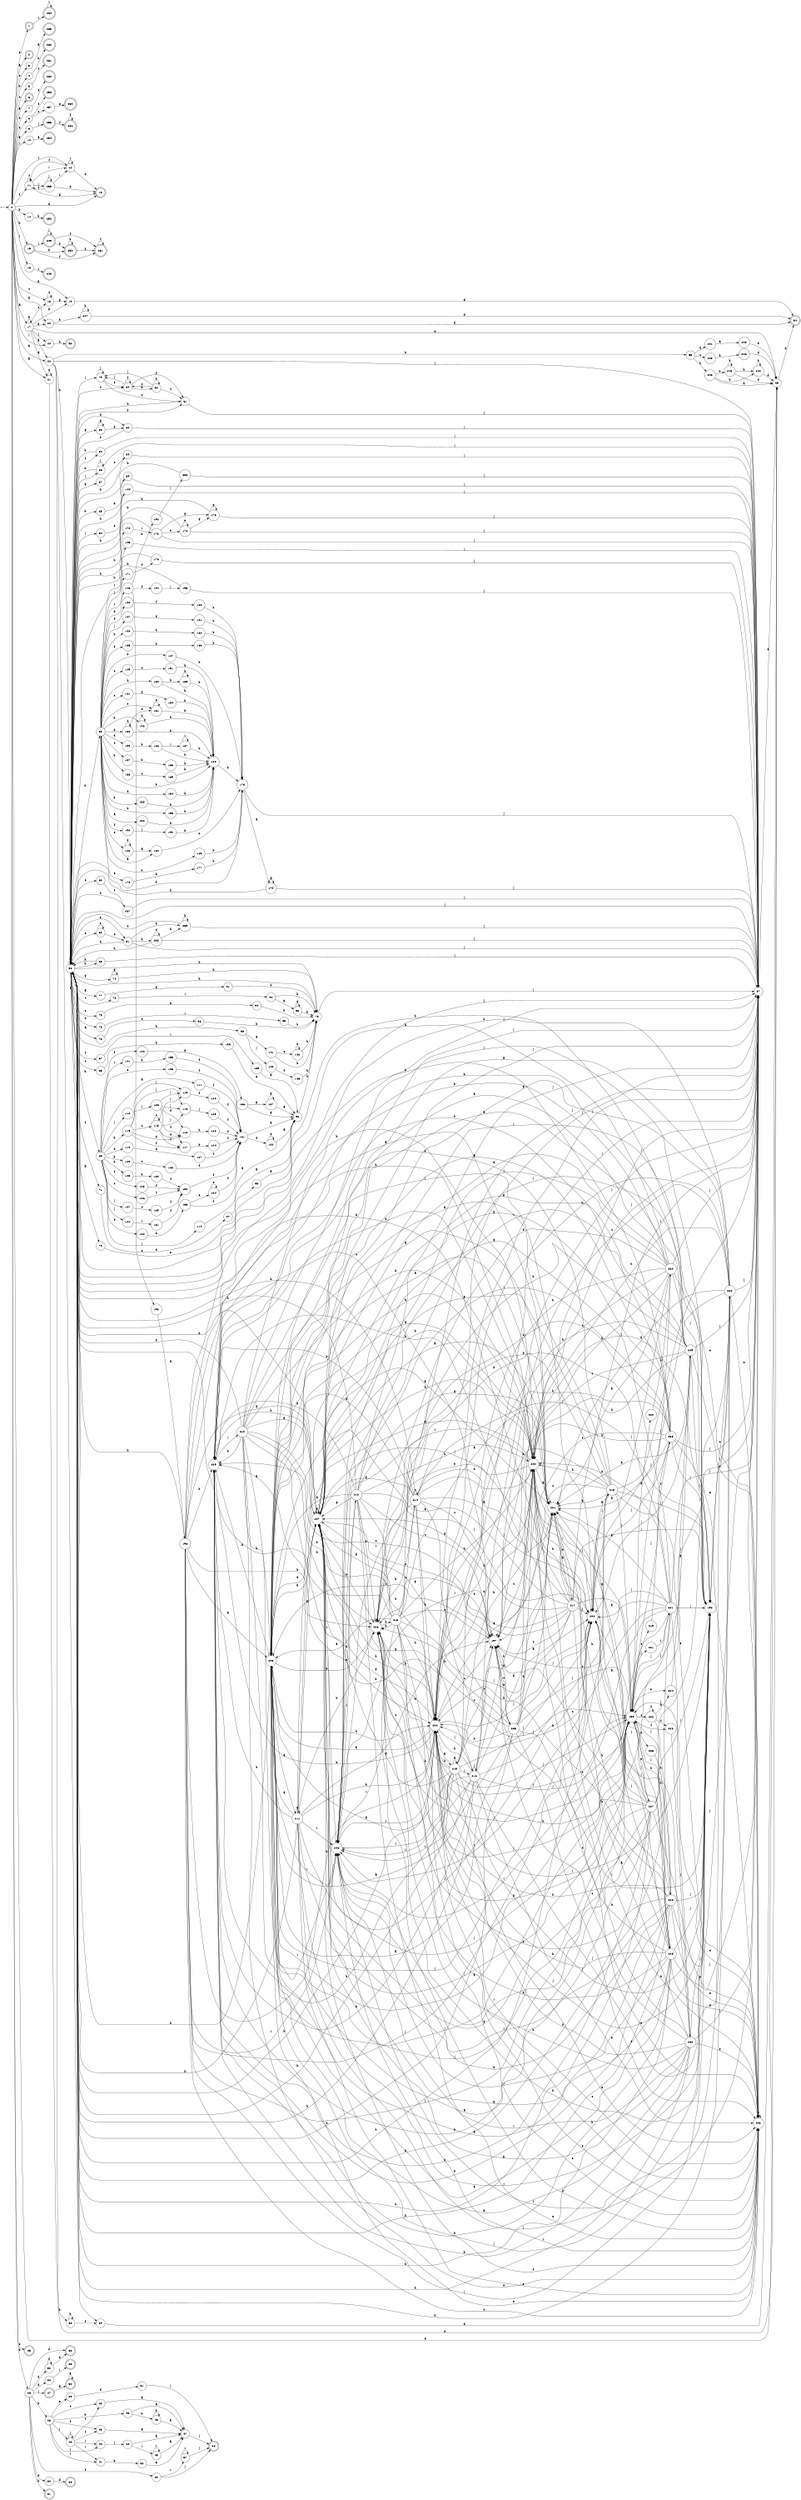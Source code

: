 digraph finite_state_machine {
rankdir=LR;
size="20,20";
node [shape = point]; "dummy0"
node [shape = circle]; "0";
"dummy0" -> "0";
node [shape = doublecircle]; "1";node [shape = doublecircle]; "2";node [shape = circle]; "3";
node [shape = circle]; "4";
node [shape = circle]; "5";
node [shape = doublecircle]; "6";node [shape = circle]; "7";
node [shape = circle]; "8";
node [shape = circle]; "9";
node [shape = circle]; "10";
node [shape = circle]; "11";
node [shape = circle]; "12";
node [shape = doublecircle]; "13";node [shape = circle]; "14";
node [shape = doublecircle]; "15";node [shape = circle]; "16";
node [shape = circle]; "17";
node [shape = circle]; "18";
node [shape = circle]; "19";
node [shape = circle]; "20";
node [shape = circle]; "21";
node [shape = circle]; "22";
node [shape = circle]; "23";
node [shape = circle]; "24";
node [shape = doublecircle]; "25";node [shape = circle]; "26";
node [shape = doublecircle]; "27";node [shape = circle]; "28";
node [shape = circle]; "29";
node [shape = circle]; "30";
node [shape = doublecircle]; "31";node [shape = circle]; "32";
node [shape = doublecircle]; "33";node [shape = circle]; "34";
node [shape = doublecircle]; "35";node [shape = doublecircle]; "36";node [shape = circle]; "37";
node [shape = doublecircle]; "38";node [shape = circle]; "39";
node [shape = circle]; "40";
node [shape = circle]; "41";
node [shape = circle]; "42";
node [shape = circle]; "43";
node [shape = circle]; "44";
node [shape = circle]; "45";
node [shape = circle]; "46";
node [shape = circle]; "47";
node [shape = circle]; "48";
node [shape = circle]; "49";
node [shape = circle]; "50";
node [shape = circle]; "51";
node [shape = doublecircle]; "52";node [shape = doublecircle]; "53";node [shape = doublecircle]; "54";node [shape = circle]; "55";
node [shape = circle]; "56";
node [shape = circle]; "57";
node [shape = circle]; "58";
node [shape = circle]; "59";
node [shape = circle]; "60";
node [shape = circle]; "61";
node [shape = circle]; "62";
node [shape = circle]; "63";
node [shape = circle]; "64";
node [shape = circle]; "65";
node [shape = circle]; "66";
node [shape = circle]; "67";
node [shape = circle]; "68";
node [shape = circle]; "69";
node [shape = circle]; "70";
node [shape = circle]; "71";
node [shape = circle]; "72";
node [shape = circle]; "73";
node [shape = circle]; "74";
node [shape = circle]; "75";
node [shape = circle]; "76";
node [shape = circle]; "77";
node [shape = circle]; "78";
node [shape = circle]; "79";
node [shape = circle]; "80";
node [shape = circle]; "81";
node [shape = circle]; "82";
node [shape = circle]; "83";
node [shape = circle]; "84";
node [shape = circle]; "85";
node [shape = circle]; "86";
node [shape = circle]; "87";
node [shape = circle]; "88";
node [shape = circle]; "89";
node [shape = circle]; "90";
node [shape = circle]; "91";
node [shape = circle]; "92";
node [shape = circle]; "93";
node [shape = circle]; "94";
node [shape = circle]; "95";
node [shape = circle]; "96";
node [shape = circle]; "97";
node [shape = circle]; "98";
node [shape = circle]; "99";
node [shape = circle]; "100";
node [shape = circle]; "101";
node [shape = circle]; "102";
node [shape = circle]; "103";
node [shape = circle]; "104";
node [shape = circle]; "105";
node [shape = circle]; "106";
node [shape = circle]; "107";
node [shape = circle]; "108";
node [shape = circle]; "109";
node [shape = circle]; "110";
node [shape = circle]; "111";
node [shape = circle]; "112";
node [shape = circle]; "113";
node [shape = circle]; "114";
node [shape = circle]; "115";
node [shape = circle]; "116";
node [shape = circle]; "117";
node [shape = circle]; "118";
node [shape = circle]; "119";
node [shape = circle]; "120";
node [shape = circle]; "121";
node [shape = circle]; "122";
node [shape = circle]; "123";
node [shape = circle]; "124";
node [shape = circle]; "125";
node [shape = circle]; "126";
node [shape = circle]; "127";
node [shape = circle]; "128";
node [shape = circle]; "129";
node [shape = circle]; "130";
node [shape = circle]; "131";
node [shape = circle]; "132";
node [shape = circle]; "133";
node [shape = circle]; "134";
node [shape = circle]; "135";
node [shape = circle]; "136";
node [shape = circle]; "137";
node [shape = circle]; "138";
node [shape = circle]; "139";
node [shape = circle]; "140";
node [shape = circle]; "141";
node [shape = circle]; "142";
node [shape = circle]; "143";
node [shape = circle]; "144";
node [shape = circle]; "145";
node [shape = circle]; "146";
node [shape = circle]; "147";
node [shape = circle]; "148";
node [shape = circle]; "149";
node [shape = circle]; "150";
node [shape = circle]; "151";
node [shape = circle]; "152";
node [shape = circle]; "153";
node [shape = circle]; "154";
node [shape = circle]; "155";
node [shape = circle]; "156";
node [shape = circle]; "157";
node [shape = circle]; "158";
node [shape = circle]; "159";
node [shape = circle]; "160";
node [shape = circle]; "161";
node [shape = circle]; "162";
node [shape = circle]; "163";
node [shape = circle]; "164";
node [shape = circle]; "165";
node [shape = circle]; "166";
node [shape = circle]; "167";
node [shape = circle]; "168";
node [shape = circle]; "169";
node [shape = circle]; "170";
node [shape = circle]; "171";
node [shape = circle]; "172";
node [shape = circle]; "173";
node [shape = circle]; "174";
node [shape = circle]; "175";
node [shape = circle]; "176";
node [shape = circle]; "177";
node [shape = circle]; "178";
node [shape = circle]; "179";
node [shape = circle]; "180";
node [shape = circle]; "181";
node [shape = circle]; "182";
node [shape = circle]; "183";
node [shape = circle]; "184";
node [shape = circle]; "185";
node [shape = circle]; "186";
node [shape = circle]; "187";
node [shape = circle]; "188";
node [shape = circle]; "189";
node [shape = circle]; "190";
node [shape = circle]; "191";
node [shape = circle]; "192";
node [shape = circle]; "193";
node [shape = circle]; "194";
node [shape = circle]; "195";
node [shape = circle]; "196";
node [shape = circle]; "197";
node [shape = circle]; "198";
node [shape = circle]; "199";
node [shape = circle]; "200";
node [shape = circle]; "201";
node [shape = circle]; "202";
node [shape = circle]; "203";
node [shape = circle]; "204";
node [shape = circle]; "205";
node [shape = circle]; "206";
node [shape = circle]; "207";
node [shape = circle]; "208";
node [shape = circle]; "209";
node [shape = circle]; "210";
node [shape = circle]; "211";
node [shape = circle]; "212";
node [shape = circle]; "213";
node [shape = circle]; "214";
node [shape = circle]; "215";
node [shape = circle]; "216";
node [shape = circle]; "217";
node [shape = circle]; "218";
node [shape = circle]; "219";
node [shape = circle]; "220";
node [shape = circle]; "221";
node [shape = circle]; "222";
node [shape = circle]; "223";
node [shape = circle]; "224";
node [shape = circle]; "225";
node [shape = circle]; "226";
node [shape = circle]; "227";
node [shape = circle]; "228";
node [shape = circle]; "229";
node [shape = circle]; "230";
node [shape = circle]; "231";
node [shape = circle]; "232";
node [shape = circle]; "233";
node [shape = circle]; "234";
node [shape = circle]; "235";
node [shape = circle]; "236";
node [shape = circle]; "237";
node [shape = circle]; "238";
node [shape = circle]; "239";
node [shape = circle]; "240";
node [shape = circle]; "241";
node [shape = circle]; "242";
node [shape = circle]; "243";
node [shape = circle]; "244";
node [shape = circle]; "245";
node [shape = circle]; "246";
node [shape = circle]; "247";
node [shape = doublecircle]; "248";node [shape = doublecircle]; "249";node [shape = doublecircle]; "250";node [shape = doublecircle]; "251";node [shape = doublecircle]; "252";node [shape = circle]; "253";
node [shape = doublecircle]; "254";node [shape = doublecircle]; "255";node [shape = doublecircle]; "256";node [shape = circle]; "257";
node [shape = doublecircle]; "258";node [shape = doublecircle]; "259";node [shape = doublecircle]; "260";node [shape = doublecircle]; "261";node [shape = doublecircle]; "262";node [shape = doublecircle]; "263";node [shape = doublecircle]; "264";"0" -> "8" [label = "e"];
 "0" -> "1" [label = "e"];
 "0" -> "3" [label = "e"];
 "0" -> "7" [label = "e"];
 "0" -> "17" [label = "a"];
 "0" -> "2" [label = "a"];
 "0" -> "21" [label = "a"];
 "0" -> "22" [label = "a"];
 "0" -> "4" [label = "b"];
 "0" -> "14" [label = "b"];
 "0" -> "25" [label = "c"];
 "0" -> "18" [label = "c"];
 "0" -> "5" [label = "c"];
 "0" -> "9" [label = "g"];
 "0" -> "19" [label = "g"];
 "0" -> "20" [label = "g"];
 "0" -> "6" [label = "g"];
 "0" -> "10" [label = "i"];
 "0" -> "12" [label = "i"];
 "0" -> "11" [label = "f"];
 "0" -> "26" [label = "d"];
 "0" -> "13" [label = "d"];
 "0" -> "23" [label = "d"];
 "0" -> "15" [label = "h"];
 "0" -> "16" [label = "j"];
 "0" -> "24" [label = "j"];
 "26" -> "27" [label = "j"];
 "26" -> "28" [label = "b"];
 "26" -> "29" [label = "f"];
 "26" -> "32" [label = "d"];
 "26" -> "33" [label = "d"];
 "26" -> "34" [label = "d"];
 "26" -> "30" [label = "d"];
 "26" -> "31" [label = "h"];
 "34" -> "35" [label = "i"];
 "32" -> "32" [label = "d"];
 "32" -> "33" [label = "d"];
 "30" -> "36" [label = "d"];
 "29" -> "37" [label = "i"];
 "29" -> "38" [label = "j"];
 "37" -> "37" [label = "i"];
 "37" -> "38" [label = "j"];
 "28" -> "39" [label = "e"];
 "28" -> "40" [label = "j"];
 "28" -> "41" [label = "i"];
 "28" -> "44" [label = "i"];
 "28" -> "42" [label = "c"];
 "28" -> "43" [label = "f"];
 "28" -> "45" [label = "b"];
 "45" -> "46" [label = "b"];
 "45" -> "47" [label = "a"];
 "47" -> "38" [label = "j"];
 "46" -> "46" [label = "b"];
 "46" -> "47" [label = "a"];
 "44" -> "48" [label = "j"];
 "48" -> "49" [label = "i"];
 "48" -> "47" [label = "a"];
 "49" -> "49" [label = "i"];
 "49" -> "47" [label = "a"];
 "43" -> "47" [label = "a"];
 "42" -> "47" [label = "a"];
 "41" -> "50" [label = "h"];
 "50" -> "47" [label = "a"];
 "40" -> "40" [label = "j"];
 "40" -> "41" [label = "i"];
 "40" -> "44" [label = "i"];
 "40" -> "42" [label = "c"];
 "40" -> "43" [label = "f"];
 "39" -> "51" [label = "d"];
 "51" -> "38" [label = "j"];
 "27" -> "52" [label = "a"];
 "52" -> "52" [label = "a"];
 "24" -> "53" [label = "h"];
 "23" -> "54" [label = "d"];
 "22" -> "58" [label = "b"];
 "22" -> "55" [label = "b"];
 "22" -> "56" [label = "h"];
 "22" -> "57" [label = "j"];
 "22" -> "59" [label = "f"];
 "59" -> "23" [label = "d"];
 "58" -> "58" [label = "b"];
 "58" -> "59" [label = "f"];
 "57" -> "23" [label = "d"];
 "56" -> "65" [label = "h"];
 "56" -> "66" [label = "h"];
 "56" -> "69" [label = "h"];
 "56" -> "56" [label = "h"];
 "56" -> "78" [label = "h"];
 "56" -> "75" [label = "e"];
 "56" -> "60" [label = "e"];
 "56" -> "61" [label = "e"];
 "56" -> "62" [label = "e"];
 "56" -> "85" [label = "b"];
 "56" -> "63" [label = "b"];
 "56" -> "64" [label = "j"];
 "56" -> "57" [label = "j"];
 "56" -> "86" [label = "j"];
 "56" -> "79" [label = "j"];
 "56" -> "80" [label = "f"];
 "56" -> "81" [label = "f"];
 "56" -> "67" [label = "f"];
 "56" -> "84" [label = "f"];
 "56" -> "71" [label = "f"];
 "56" -> "68" [label = "c"];
 "56" -> "76" [label = "c"];
 "56" -> "82" [label = "g"];
 "56" -> "70" [label = "g"];
 "56" -> "87" [label = "g"];
 "56" -> "74" [label = "g"];
 "56" -> "77" [label = "g"];
 "56" -> "72" [label = "a"];
 "56" -> "73" [label = "d"];
 "56" -> "83" [label = "d"];
 "87" -> "88" [label = "e"];
 "88" -> "56" [label = "h"];
 "88" -> "57" [label = "j"];
 "86" -> "57" [label = "j"];
 "86" -> "86" [label = "j"];
 "86" -> "56" [label = "h"];
 "85" -> "89" [label = "d"];
 "89" -> "56" [label = "h"];
 "89" -> "57" [label = "j"];
 "84" -> "56" [label = "h"];
 "84" -> "57" [label = "j"];
 "83" -> "56" [label = "h"];
 "83" -> "57" [label = "j"];
 "82" -> "82" [label = "g"];
 "82" -> "83" [label = "d"];
 "81" -> "56" [label = "h"];
 "81" -> "57" [label = "j"];
 "80" -> "80" [label = "f"];
 "80" -> "81" [label = "f"];
 "80" -> "90" [label = "h"];
 "80" -> "79" [label = "j"];
 "90" -> "90" [label = "h"];
 "90" -> "80" [label = "f"];
 "90" -> "81" [label = "f"];
 "90" -> "79" [label = "j"];
 "79" -> "79" [label = "j"];
 "79" -> "80" [label = "f"];
 "79" -> "81" [label = "f"];
 "78" -> "56" [label = "h"];
 "78" -> "57" [label = "j"];
 "77" -> "91" [label = "g"];
 "91" -> "78" [label = "h"];
 "76" -> "92" [label = "i"];
 "92" -> "93" [label = "g"];
 "92" -> "78" [label = "h"];
 "93" -> "93" [label = "g"];
 "93" -> "78" [label = "h"];
 "75" -> "94" [label = "g"];
 "94" -> "78" [label = "h"];
 "74" -> "74" [label = "g"];
 "74" -> "78" [label = "h"];
 "73" -> "95" [label = "i"];
 "95" -> "78" [label = "h"];
 "72" -> "96" [label = "e"];
 "96" -> "78" [label = "h"];
 "71" -> "97" [label = "d"];
 "97" -> "98" [label = "a"];
 "98" -> "78" [label = "h"];
 "70" -> "99" [label = "e"];
 "99" -> "98" [label = "a"];
 "69" -> "105" [label = "f"];
 "69" -> "100" [label = "f"];
 "69" -> "101" [label = "i"];
 "69" -> "108" [label = "e"];
 "69" -> "102" [label = "e"];
 "69" -> "109" [label = "b"];
 "69" -> "103" [label = "b"];
 "69" -> "104" [label = "j"];
 "69" -> "114" [label = "j"];
 "69" -> "107" [label = "j"];
 "69" -> "112" [label = "j"];
 "69" -> "106" [label = "c"];
 "69" -> "110" [label = "d"];
 "69" -> "111" [label = "a"];
 "69" -> "113" [label = "h"];
 "114" -> "98" [label = "a"];
 "113" -> "115" [label = "c"];
 "113" -> "116" [label = "j"];
 "113" -> "119" [label = "j"];
 "113" -> "117" [label = "f"];
 "113" -> "118" [label = "d"];
 "119" -> "120" [label = "f"];
 "120" -> "121" [label = "f"];
 "121" -> "122" [label = "d"];
 "121" -> "98" [label = "a"];
 "122" -> "122" [label = "d"];
 "122" -> "98" [label = "a"];
 "118" -> "123" [label = "h"];
 "123" -> "121" [label = "f"];
 "117" -> "124" [label = "b"];
 "124" -> "121" [label = "f"];
 "116" -> "125" [label = "j"];
 "125" -> "121" [label = "f"];
 "115" -> "115" [label = "c"];
 "115" -> "116" [label = "j"];
 "115" -> "119" [label = "j"];
 "115" -> "117" [label = "f"];
 "115" -> "118" [label = "d"];
 "112" -> "126" [label = "j"];
 "126" -> "116" [label = "j"];
 "126" -> "119" [label = "j"];
 "126" -> "117" [label = "f"];
 "126" -> "118" [label = "d"];
 "111" -> "121" [label = "f"];
 "110" -> "127" [label = "e"];
 "127" -> "121" [label = "f"];
 "109" -> "128" [label = "c"];
 "128" -> "121" [label = "f"];
 "108" -> "121" [label = "f"];
 "107" -> "129" [label = "c"];
 "129" -> "130" [label = "f"];
 "130" -> "121" [label = "f"];
 "106" -> "130" [label = "f"];
 "105" -> "130" [label = "f"];
 "104" -> "131" [label = "i"];
 "131" -> "130" [label = "f"];
 "103" -> "132" [label = "b"];
 "132" -> "130" [label = "f"];
 "102" -> "133" [label = "h"];
 "133" -> "134" [label = "e"];
 "133" -> "121" [label = "f"];
 "134" -> "134" [label = "e"];
 "134" -> "121" [label = "f"];
 "101" -> "135" [label = "b"];
 "135" -> "121" [label = "f"];
 "100" -> "136" [label = "g"];
 "136" -> "137" [label = "a"];
 "136" -> "98" [label = "a"];
 "137" -> "137" [label = "a"];
 "137" -> "98" [label = "a"];
 "68" -> "138" [label = "h"];
 "138" -> "98" [label = "a"];
 "67" -> "139" [label = "i"];
 "139" -> "98" [label = "a"];
 "66" -> "140" [label = "j"];
 "66" -> "141" [label = "g"];
 "141" -> "142" [label = "e"];
 "141" -> "78" [label = "h"];
 "142" -> "142" [label = "e"];
 "142" -> "78" [label = "h"];
 "140" -> "143" [label = "f"];
 "143" -> "78" [label = "h"];
 "65" -> "56" [label = "h"];
 "65" -> "57" [label = "j"];
 "64" -> "144" [label = "d"];
 "144" -> "56" [label = "h"];
 "144" -> "57" [label = "j"];
 "63" -> "145" [label = "j"];
 "63" -> "172" [label = "j"];
 "63" -> "167" [label = "j"];
 "63" -> "159" [label = "d"];
 "63" -> "146" [label = "d"];
 "63" -> "150" [label = "d"];
 "63" -> "154" [label = "d"];
 "63" -> "162" [label = "b"];
 "63" -> "166" [label = "b"];
 "63" -> "169" [label = "b"];
 "63" -> "147" [label = "b"];
 "63" -> "148" [label = "b"];
 "63" -> "153" [label = "b"];
 "63" -> "155" [label = "b"];
 "63" -> "156" [label = "b"];
 "63" -> "163" [label = "e"];
 "63" -> "149" [label = "e"];
 "63" -> "151" [label = "e"];
 "63" -> "168" [label = "e"];
 "63" -> "170" [label = "e"];
 "63" -> "157" [label = "e"];
 "63" -> "152" [label = "f"];
 "63" -> "165" [label = "f"];
 "63" -> "164" [label = "a"];
 "63" -> "158" [label = "a"];
 "63" -> "160" [label = "h"];
 "63" -> "161" [label = "c"];
 "63" -> "171" [label = "i"];
 "172" -> "173" [label = "i"];
 "173" -> "174" [label = "e"];
 "173" -> "175" [label = "g"];
 "173" -> "56" [label = "h"];
 "173" -> "57" [label = "j"];
 "175" -> "175" [label = "g"];
 "175" -> "56" [label = "h"];
 "175" -> "57" [label = "j"];
 "174" -> "174" [label = "e"];
 "174" -> "175" [label = "g"];
 "174" -> "56" [label = "h"];
 "174" -> "57" [label = "j"];
 "171" -> "176" [label = "f"];
 "176" -> "56" [label = "h"];
 "176" -> "57" [label = "j"];
 "170" -> "177" [label = "h"];
 "177" -> "178" [label = "b"];
 "178" -> "179" [label = "g"];
 "178" -> "56" [label = "h"];
 "178" -> "57" [label = "j"];
 "179" -> "179" [label = "g"];
 "179" -> "56" [label = "h"];
 "179" -> "57" [label = "j"];
 "169" -> "178" [label = "b"];
 "168" -> "180" [label = "f"];
 "180" -> "178" [label = "b"];
 "167" -> "181" [label = "d"];
 "181" -> "178" [label = "b"];
 "166" -> "182" [label = "h"];
 "182" -> "178" [label = "b"];
 "165" -> "183" [label = "b"];
 "183" -> "178" [label = "b"];
 "164" -> "178" [label = "b"];
 "163" -> "163" [label = "e"];
 "163" -> "164" [label = "a"];
 "162" -> "178" [label = "b"];
 "161" -> "184" [label = "f"];
 "184" -> "162" [label = "b"];
 "160" -> "185" [label = "h"];
 "160" -> "162" [label = "b"];
 "185" -> "185" [label = "h"];
 "185" -> "162" [label = "b"];
 "159" -> "186" [label = "b"];
 "186" -> "187" [label = "i"];
 "186" -> "162" [label = "b"];
 "187" -> "187" [label = "i"];
 "187" -> "162" [label = "b"];
 "158" -> "162" [label = "b"];
 "157" -> "188" [label = "h"];
 "188" -> "162" [label = "b"];
 "156" -> "162" [label = "b"];
 "155" -> "162" [label = "b"];
 "154" -> "162" [label = "b"];
 "153" -> "189" [label = "c"];
 "189" -> "162" [label = "b"];
 "152" -> "190" [label = "j"];
 "190" -> "162" [label = "b"];
 "151" -> "151" [label = "e"];
 "151" -> "162" [label = "b"];
 "150" -> "150" [label = "d"];
 "150" -> "151" [label = "e"];
 "150" -> "162" [label = "b"];
 "149" -> "191" [label = "c"];
 "191" -> "162" [label = "b"];
 "148" -> "162" [label = "b"];
 "148" -> "148" [label = "b"];
 "147" -> "178" [label = "b"];
 "146" -> "192" [label = "b"];
 "146" -> "193" [label = "e"];
 "146" -> "194" [label = "f"];
 "194" -> "195" [label = "j"];
 "195" -> "56" [label = "h"];
 "195" -> "57" [label = "j"];
 "193" -> "196" [label = "g"];
 "196" -> "197" [label = "c"];
 "196" -> "200" [label = "j"];
 "196" -> "57" [label = "j"];
 "196" -> "198" [label = "j"];
 "196" -> "199" [label = "j"];
 "196" -> "208" [label = "a"];
 "196" -> "201" [label = "a"];
 "196" -> "56" [label = "h"];
 "196" -> "202" [label = "h"];
 "196" -> "204" [label = "h"];
 "196" -> "203" [label = "e"];
 "196" -> "209" [label = "b"];
 "196" -> "205" [label = "b"];
 "196" -> "206" [label = "i"];
 "196" -> "207" [label = "g"];
 "209" -> "210" [label = "j"];
 "210" -> "209" [label = "b"];
 "210" -> "205" [label = "b"];
 "210" -> "197" [label = "c"];
 "210" -> "200" [label = "j"];
 "210" -> "57" [label = "j"];
 "210" -> "198" [label = "j"];
 "210" -> "199" [label = "j"];
 "210" -> "208" [label = "a"];
 "210" -> "201" [label = "a"];
 "210" -> "56" [label = "h"];
 "210" -> "202" [label = "h"];
 "210" -> "204" [label = "h"];
 "210" -> "203" [label = "e"];
 "210" -> "206" [label = "i"];
 "210" -> "207" [label = "g"];
 "208" -> "208" [label = "a"];
 "208" -> "201" [label = "a"];
 "208" -> "211" [label = "a"];
 "208" -> "197" [label = "c"];
 "208" -> "200" [label = "j"];
 "208" -> "57" [label = "j"];
 "208" -> "198" [label = "j"];
 "208" -> "199" [label = "j"];
 "208" -> "56" [label = "h"];
 "208" -> "202" [label = "h"];
 "208" -> "204" [label = "h"];
 "208" -> "203" [label = "e"];
 "208" -> "209" [label = "b"];
 "208" -> "205" [label = "b"];
 "208" -> "206" [label = "i"];
 "208" -> "207" [label = "g"];
 "211" -> "208" [label = "a"];
 "211" -> "201" [label = "a"];
 "211" -> "211" [label = "a"];
 "211" -> "197" [label = "c"];
 "211" -> "200" [label = "j"];
 "211" -> "57" [label = "j"];
 "211" -> "198" [label = "j"];
 "211" -> "199" [label = "j"];
 "211" -> "56" [label = "h"];
 "211" -> "202" [label = "h"];
 "211" -> "204" [label = "h"];
 "211" -> "203" [label = "e"];
 "211" -> "209" [label = "b"];
 "211" -> "205" [label = "b"];
 "211" -> "206" [label = "i"];
 "211" -> "207" [label = "g"];
 "207" -> "207" [label = "g"];
 "207" -> "197" [label = "c"];
 "207" -> "200" [label = "j"];
 "207" -> "57" [label = "j"];
 "207" -> "198" [label = "j"];
 "207" -> "199" [label = "j"];
 "207" -> "208" [label = "a"];
 "207" -> "201" [label = "a"];
 "207" -> "56" [label = "h"];
 "207" -> "202" [label = "h"];
 "207" -> "204" [label = "h"];
 "207" -> "203" [label = "e"];
 "207" -> "209" [label = "b"];
 "207" -> "205" [label = "b"];
 "207" -> "206" [label = "i"];
 "206" -> "212" [label = "e"];
 "212" -> "206" [label = "i"];
 "212" -> "56" [label = "h"];
 "212" -> "202" [label = "h"];
 "212" -> "204" [label = "h"];
 "212" -> "209" [label = "b"];
 "212" -> "205" [label = "b"];
 "212" -> "203" [label = "e"];
 "212" -> "197" [label = "c"];
 "212" -> "200" [label = "j"];
 "212" -> "57" [label = "j"];
 "212" -> "198" [label = "j"];
 "212" -> "199" [label = "j"];
 "212" -> "208" [label = "a"];
 "212" -> "201" [label = "a"];
 "212" -> "207" [label = "g"];
 "205" -> "213" [label = "h"];
 "213" -> "209" [label = "b"];
 "213" -> "205" [label = "b"];
 "213" -> "197" [label = "c"];
 "213" -> "214" [label = "c"];
 "213" -> "56" [label = "h"];
 "213" -> "202" [label = "h"];
 "213" -> "204" [label = "h"];
 "213" -> "206" [label = "i"];
 "213" -> "203" [label = "e"];
 "213" -> "200" [label = "j"];
 "213" -> "57" [label = "j"];
 "213" -> "198" [label = "j"];
 "213" -> "199" [label = "j"];
 "213" -> "208" [label = "a"];
 "213" -> "201" [label = "a"];
 "213" -> "207" [label = "g"];
 "214" -> "197" [label = "c"];
 "214" -> "214" [label = "c"];
 "214" -> "209" [label = "b"];
 "214" -> "205" [label = "b"];
 "214" -> "56" [label = "h"];
 "214" -> "202" [label = "h"];
 "214" -> "204" [label = "h"];
 "214" -> "206" [label = "i"];
 "214" -> "203" [label = "e"];
 "214" -> "200" [label = "j"];
 "214" -> "57" [label = "j"];
 "214" -> "198" [label = "j"];
 "214" -> "199" [label = "j"];
 "214" -> "208" [label = "a"];
 "214" -> "201" [label = "a"];
 "214" -> "207" [label = "g"];
 "204" -> "56" [label = "h"];
 "204" -> "202" [label = "h"];
 "204" -> "204" [label = "h"];
 "204" -> "208" [label = "a"];
 "204" -> "201" [label = "a"];
 "204" -> "215" [label = "a"];
 "204" -> "198" [label = "j"];
 "204" -> "199" [label = "j"];
 "204" -> "200" [label = "j"];
 "204" -> "57" [label = "j"];
 "204" -> "216" [label = "j"];
 "204" -> "209" [label = "b"];
 "204" -> "205" [label = "b"];
 "204" -> "206" [label = "i"];
 "204" -> "203" [label = "e"];
 "204" -> "197" [label = "c"];
 "204" -> "207" [label = "g"];
 "216" -> "198" [label = "j"];
 "216" -> "199" [label = "j"];
 "216" -> "200" [label = "j"];
 "216" -> "57" [label = "j"];
 "216" -> "216" [label = "j"];
 "216" -> "56" [label = "h"];
 "216" -> "202" [label = "h"];
 "216" -> "204" [label = "h"];
 "216" -> "209" [label = "b"];
 "216" -> "205" [label = "b"];
 "216" -> "206" [label = "i"];
 "216" -> "203" [label = "e"];
 "216" -> "197" [label = "c"];
 "216" -> "208" [label = "a"];
 "216" -> "201" [label = "a"];
 "216" -> "207" [label = "g"];
 "215" -> "208" [label = "a"];
 "215" -> "201" [label = "a"];
 "215" -> "215" [label = "a"];
 "215" -> "56" [label = "h"];
 "215" -> "202" [label = "h"];
 "215" -> "204" [label = "h"];
 "215" -> "198" [label = "j"];
 "215" -> "199" [label = "j"];
 "215" -> "200" [label = "j"];
 "215" -> "57" [label = "j"];
 "215" -> "216" [label = "j"];
 "215" -> "209" [label = "b"];
 "215" -> "205" [label = "b"];
 "215" -> "206" [label = "i"];
 "215" -> "203" [label = "e"];
 "215" -> "197" [label = "c"];
 "215" -> "207" [label = "g"];
 "203" -> "203" [label = "e"];
 "203" -> "204" [label = "h"];
 "203" -> "205" [label = "b"];
 "203" -> "206" [label = "i"];
 "202" -> "56" [label = "h"];
 "202" -> "202" [label = "h"];
 "202" -> "204" [label = "h"];
 "202" -> "197" [label = "c"];
 "202" -> "200" [label = "j"];
 "202" -> "57" [label = "j"];
 "202" -> "198" [label = "j"];
 "202" -> "199" [label = "j"];
 "202" -> "208" [label = "a"];
 "202" -> "201" [label = "a"];
 "202" -> "203" [label = "e"];
 "202" -> "209" [label = "b"];
 "202" -> "205" [label = "b"];
 "202" -> "206" [label = "i"];
 "202" -> "207" [label = "g"];
 "201" -> "217" [label = "e"];
 "217" -> "208" [label = "a"];
 "217" -> "201" [label = "a"];
 "217" -> "197" [label = "c"];
 "217" -> "200" [label = "j"];
 "217" -> "57" [label = "j"];
 "217" -> "198" [label = "j"];
 "217" -> "199" [label = "j"];
 "217" -> "56" [label = "h"];
 "217" -> "202" [label = "h"];
 "217" -> "204" [label = "h"];
 "217" -> "203" [label = "e"];
 "217" -> "209" [label = "b"];
 "217" -> "205" [label = "b"];
 "217" -> "206" [label = "i"];
 "217" -> "207" [label = "g"];
 "200" -> "218" [label = "a"];
 "218" -> "200" [label = "j"];
 "218" -> "57" [label = "j"];
 "218" -> "198" [label = "j"];
 "218" -> "199" [label = "j"];
 "218" -> "197" [label = "c"];
 "218" -> "208" [label = "a"];
 "218" -> "201" [label = "a"];
 "218" -> "56" [label = "h"];
 "218" -> "202" [label = "h"];
 "218" -> "204" [label = "h"];
 "218" -> "203" [label = "e"];
 "218" -> "209" [label = "b"];
 "218" -> "205" [label = "b"];
 "218" -> "206" [label = "i"];
 "218" -> "207" [label = "g"];
 "199" -> "219" [label = "c"];
 "199" -> "222" [label = "c"];
 "199" -> "220" [label = "g"];
 "199" -> "221" [label = "j"];
 "199" -> "223" [label = "f"];
 "199" -> "224" [label = "e"];
 "199" -> "227" [label = "e"];
 "199" -> "225" [label = "h"];
 "199" -> "226" [label = "d"];
 "227" -> "200" [label = "j"];
 "227" -> "57" [label = "j"];
 "227" -> "198" [label = "j"];
 "227" -> "199" [label = "j"];
 "227" -> "197" [label = "c"];
 "227" -> "208" [label = "a"];
 "227" -> "201" [label = "a"];
 "227" -> "56" [label = "h"];
 "227" -> "202" [label = "h"];
 "227" -> "204" [label = "h"];
 "227" -> "203" [label = "e"];
 "227" -> "209" [label = "b"];
 "227" -> "205" [label = "b"];
 "227" -> "206" [label = "i"];
 "227" -> "207" [label = "g"];
 "226" -> "228" [label = "h"];
 "228" -> "200" [label = "j"];
 "228" -> "57" [label = "j"];
 "228" -> "198" [label = "j"];
 "228" -> "199" [label = "j"];
 "228" -> "197" [label = "c"];
 "228" -> "208" [label = "a"];
 "228" -> "201" [label = "a"];
 "228" -> "56" [label = "h"];
 "228" -> "202" [label = "h"];
 "228" -> "204" [label = "h"];
 "228" -> "203" [label = "e"];
 "228" -> "209" [label = "b"];
 "228" -> "205" [label = "b"];
 "228" -> "206" [label = "i"];
 "228" -> "207" [label = "g"];
 "225" -> "200" [label = "j"];
 "225" -> "57" [label = "j"];
 "225" -> "198" [label = "j"];
 "225" -> "199" [label = "j"];
 "225" -> "197" [label = "c"];
 "225" -> "208" [label = "a"];
 "225" -> "201" [label = "a"];
 "225" -> "56" [label = "h"];
 "225" -> "202" [label = "h"];
 "225" -> "204" [label = "h"];
 "225" -> "203" [label = "e"];
 "225" -> "209" [label = "b"];
 "225" -> "205" [label = "b"];
 "225" -> "206" [label = "i"];
 "225" -> "207" [label = "g"];
 "224" -> "229" [label = "g"];
 "229" -> "200" [label = "j"];
 "229" -> "57" [label = "j"];
 "229" -> "198" [label = "j"];
 "229" -> "199" [label = "j"];
 "229" -> "197" [label = "c"];
 "229" -> "208" [label = "a"];
 "229" -> "201" [label = "a"];
 "229" -> "56" [label = "h"];
 "229" -> "202" [label = "h"];
 "229" -> "204" [label = "h"];
 "229" -> "203" [label = "e"];
 "229" -> "209" [label = "b"];
 "229" -> "205" [label = "b"];
 "229" -> "206" [label = "i"];
 "229" -> "207" [label = "g"];
 "223" -> "230" [label = "j"];
 "230" -> "200" [label = "j"];
 "230" -> "57" [label = "j"];
 "230" -> "198" [label = "j"];
 "230" -> "199" [label = "j"];
 "230" -> "197" [label = "c"];
 "230" -> "208" [label = "a"];
 "230" -> "201" [label = "a"];
 "230" -> "56" [label = "h"];
 "230" -> "202" [label = "h"];
 "230" -> "204" [label = "h"];
 "230" -> "203" [label = "e"];
 "230" -> "209" [label = "b"];
 "230" -> "205" [label = "b"];
 "230" -> "206" [label = "i"];
 "230" -> "207" [label = "g"];
 "222" -> "222" [label = "c"];
 "222" -> "223" [label = "f"];
 "222" -> "224" [label = "e"];
 "222" -> "225" [label = "h"];
 "221" -> "231" [label = "i"];
 "231" -> "200" [label = "j"];
 "231" -> "57" [label = "j"];
 "231" -> "198" [label = "j"];
 "231" -> "199" [label = "j"];
 "231" -> "197" [label = "c"];
 "231" -> "208" [label = "a"];
 "231" -> "201" [label = "a"];
 "231" -> "56" [label = "h"];
 "231" -> "202" [label = "h"];
 "231" -> "204" [label = "h"];
 "231" -> "203" [label = "e"];
 "231" -> "209" [label = "b"];
 "231" -> "205" [label = "b"];
 "231" -> "206" [label = "i"];
 "231" -> "207" [label = "g"];
 "220" -> "232" [label = "h"];
 "232" -> "200" [label = "j"];
 "232" -> "57" [label = "j"];
 "232" -> "198" [label = "j"];
 "232" -> "199" [label = "j"];
 "232" -> "197" [label = "c"];
 "232" -> "208" [label = "a"];
 "232" -> "201" [label = "a"];
 "232" -> "56" [label = "h"];
 "232" -> "202" [label = "h"];
 "232" -> "204" [label = "h"];
 "232" -> "203" [label = "e"];
 "232" -> "209" [label = "b"];
 "232" -> "205" [label = "b"];
 "232" -> "206" [label = "i"];
 "232" -> "207" [label = "g"];
 "219" -> "233" [label = "f"];
 "233" -> "200" [label = "j"];
 "233" -> "57" [label = "j"];
 "233" -> "198" [label = "j"];
 "233" -> "199" [label = "j"];
 "233" -> "197" [label = "c"];
 "233" -> "208" [label = "a"];
 "233" -> "201" [label = "a"];
 "233" -> "56" [label = "h"];
 "233" -> "202" [label = "h"];
 "233" -> "204" [label = "h"];
 "233" -> "203" [label = "e"];
 "233" -> "209" [label = "b"];
 "233" -> "205" [label = "b"];
 "233" -> "206" [label = "i"];
 "233" -> "207" [label = "g"];
 "198" -> "234" [label = "c"];
 "234" -> "200" [label = "j"];
 "234" -> "57" [label = "j"];
 "234" -> "198" [label = "j"];
 "234" -> "199" [label = "j"];
 "234" -> "197" [label = "c"];
 "234" -> "208" [label = "a"];
 "234" -> "201" [label = "a"];
 "234" -> "56" [label = "h"];
 "234" -> "202" [label = "h"];
 "234" -> "204" [label = "h"];
 "234" -> "203" [label = "e"];
 "234" -> "209" [label = "b"];
 "234" -> "205" [label = "b"];
 "234" -> "206" [label = "i"];
 "234" -> "207" [label = "g"];
 "197" -> "235" [label = "b"];
 "235" -> "197" [label = "c"];
 "235" -> "200" [label = "j"];
 "235" -> "57" [label = "j"];
 "235" -> "198" [label = "j"];
 "235" -> "199" [label = "j"];
 "235" -> "208" [label = "a"];
 "235" -> "201" [label = "a"];
 "235" -> "56" [label = "h"];
 "235" -> "202" [label = "h"];
 "235" -> "204" [label = "h"];
 "235" -> "203" [label = "e"];
 "235" -> "209" [label = "b"];
 "235" -> "205" [label = "b"];
 "235" -> "206" [label = "i"];
 "235" -> "207" [label = "g"];
 "192" -> "236" [label = "j"];
 "236" -> "56" [label = "h"];
 "236" -> "57" [label = "j"];
 "145" -> "56" [label = "h"];
 "145" -> "57" [label = "j"];
 "62" -> "237" [label = "f"];
 "237" -> "56" [label = "h"];
 "237" -> "57" [label = "j"];
 "61" -> "238" [label = "d"];
 "61" -> "56" [label = "h"];
 "61" -> "239" [label = "h"];
 "61" -> "57" [label = "j"];
 "239" -> "56" [label = "h"];
 "239" -> "239" [label = "h"];
 "239" -> "57" [label = "j"];
 "238" -> "238" [label = "d"];
 "238" -> "56" [label = "h"];
 "238" -> "239" [label = "h"];
 "238" -> "57" [label = "j"];
 "60" -> "60" [label = "e"];
 "60" -> "61" [label = "e"];
 "55" -> "240" [label = "c"];
 "55" -> "241" [label = "d"];
 "55" -> "242" [label = "h"];
 "242" -> "243" [label = "b"];
 "242" -> "244" [label = "h"];
 "242" -> "23" [label = "d"];
 "244" -> "244" [label = "h"];
 "244" -> "23" [label = "d"];
 "243" -> "243" [label = "b"];
 "243" -> "244" [label = "h"];
 "243" -> "23" [label = "d"];
 "241" -> "245" [label = "a"];
 "245" -> "23" [label = "d"];
 "240" -> "246" [label = "d"];
 "246" -> "23" [label = "d"];
 "21" -> "21" [label = "a"];
 "21" -> "23" [label = "d"];
 "20" -> "247" [label = "b"];
 "20" -> "54" [label = "d"];
 "247" -> "247" [label = "b"];
 "247" -> "54" [label = "d"];
 "19" -> "54" [label = "d"];
 "18" -> "18" [label = "c"];
 "18" -> "19" [label = "g"];
 "17" -> "17" [label = "a"];
 "17" -> "21" [label = "a"];
 "17" -> "22" [label = "a"];
 "17" -> "18" [label = "c"];
 "17" -> "19" [label = "g"];
 "17" -> "20" [label = "g"];
 "17" -> "23" [label = "d"];
 "17" -> "24" [label = "j"];
 "16" -> "248" [label = "i"];
 "15" -> "249" [label = "j"];
 "15" -> "250" [label = "b"];
 "15" -> "251" [label = "f"];
 "251" -> "251" [label = "f"];
 "250" -> "250" [label = "b"];
 "250" -> "251" [label = "f"];
 "249" -> "249" [label = "j"];
 "249" -> "250" [label = "b"];
 "249" -> "251" [label = "f"];
 "14" -> "252" [label = "b"];
 "12" -> "12" [label = "i"];
 "12" -> "11" [label = "f"];
 "12" -> "13" [label = "d"];
 "11" -> "11" [label = "f"];
 "11" -> "253" [label = "j"];
 "11" -> "12" [label = "i"];
 "11" -> "13" [label = "d"];
 "253" -> "253" [label = "j"];
 "253" -> "11" [label = "f"];
 "253" -> "12" [label = "i"];
 "253" -> "13" [label = "d"];
 "10" -> "254" [label = "a"];
 "9" -> "255" [label = "j"];
 "255" -> "256" [label = "f"];
 "256" -> "256" [label = "f"];
 "8" -> "257" [label = "c"];
 "8" -> "258" [label = "f"];
 "257" -> "259" [label = "e"];
 "7" -> "260" [label = "e"];
 "5" -> "261" [label = "f"];
 "4" -> "262" [label = "h"];
 "3" -> "263" [label = "g"];
 "1" -> "264" [label = "i"];
 "264" -> "264" [label = "i"];
 }
